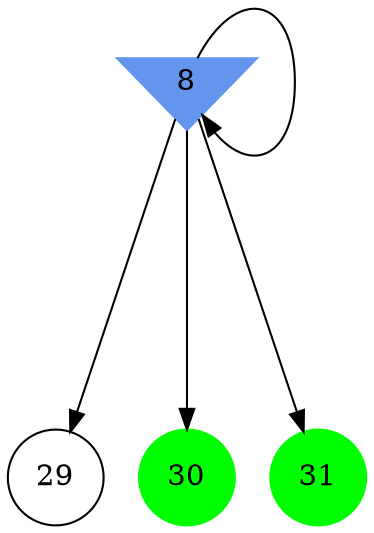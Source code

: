 digraph brain {
	ranksep=2.0;
	8 [shape=invtriangle,style=filled,color=cornflowerblue];
	29 [shape=circle,color=black];
	30 [shape=circle,style=filled,color=green];
	31 [shape=circle,style=filled,color=green];
	8	->	31;
	8	->	8;
	8	->	30;
	8	->	29;
	{ rank=same; 8; }
	{ rank=same; 29; }
	{ rank=same; 30; 31; }
}
